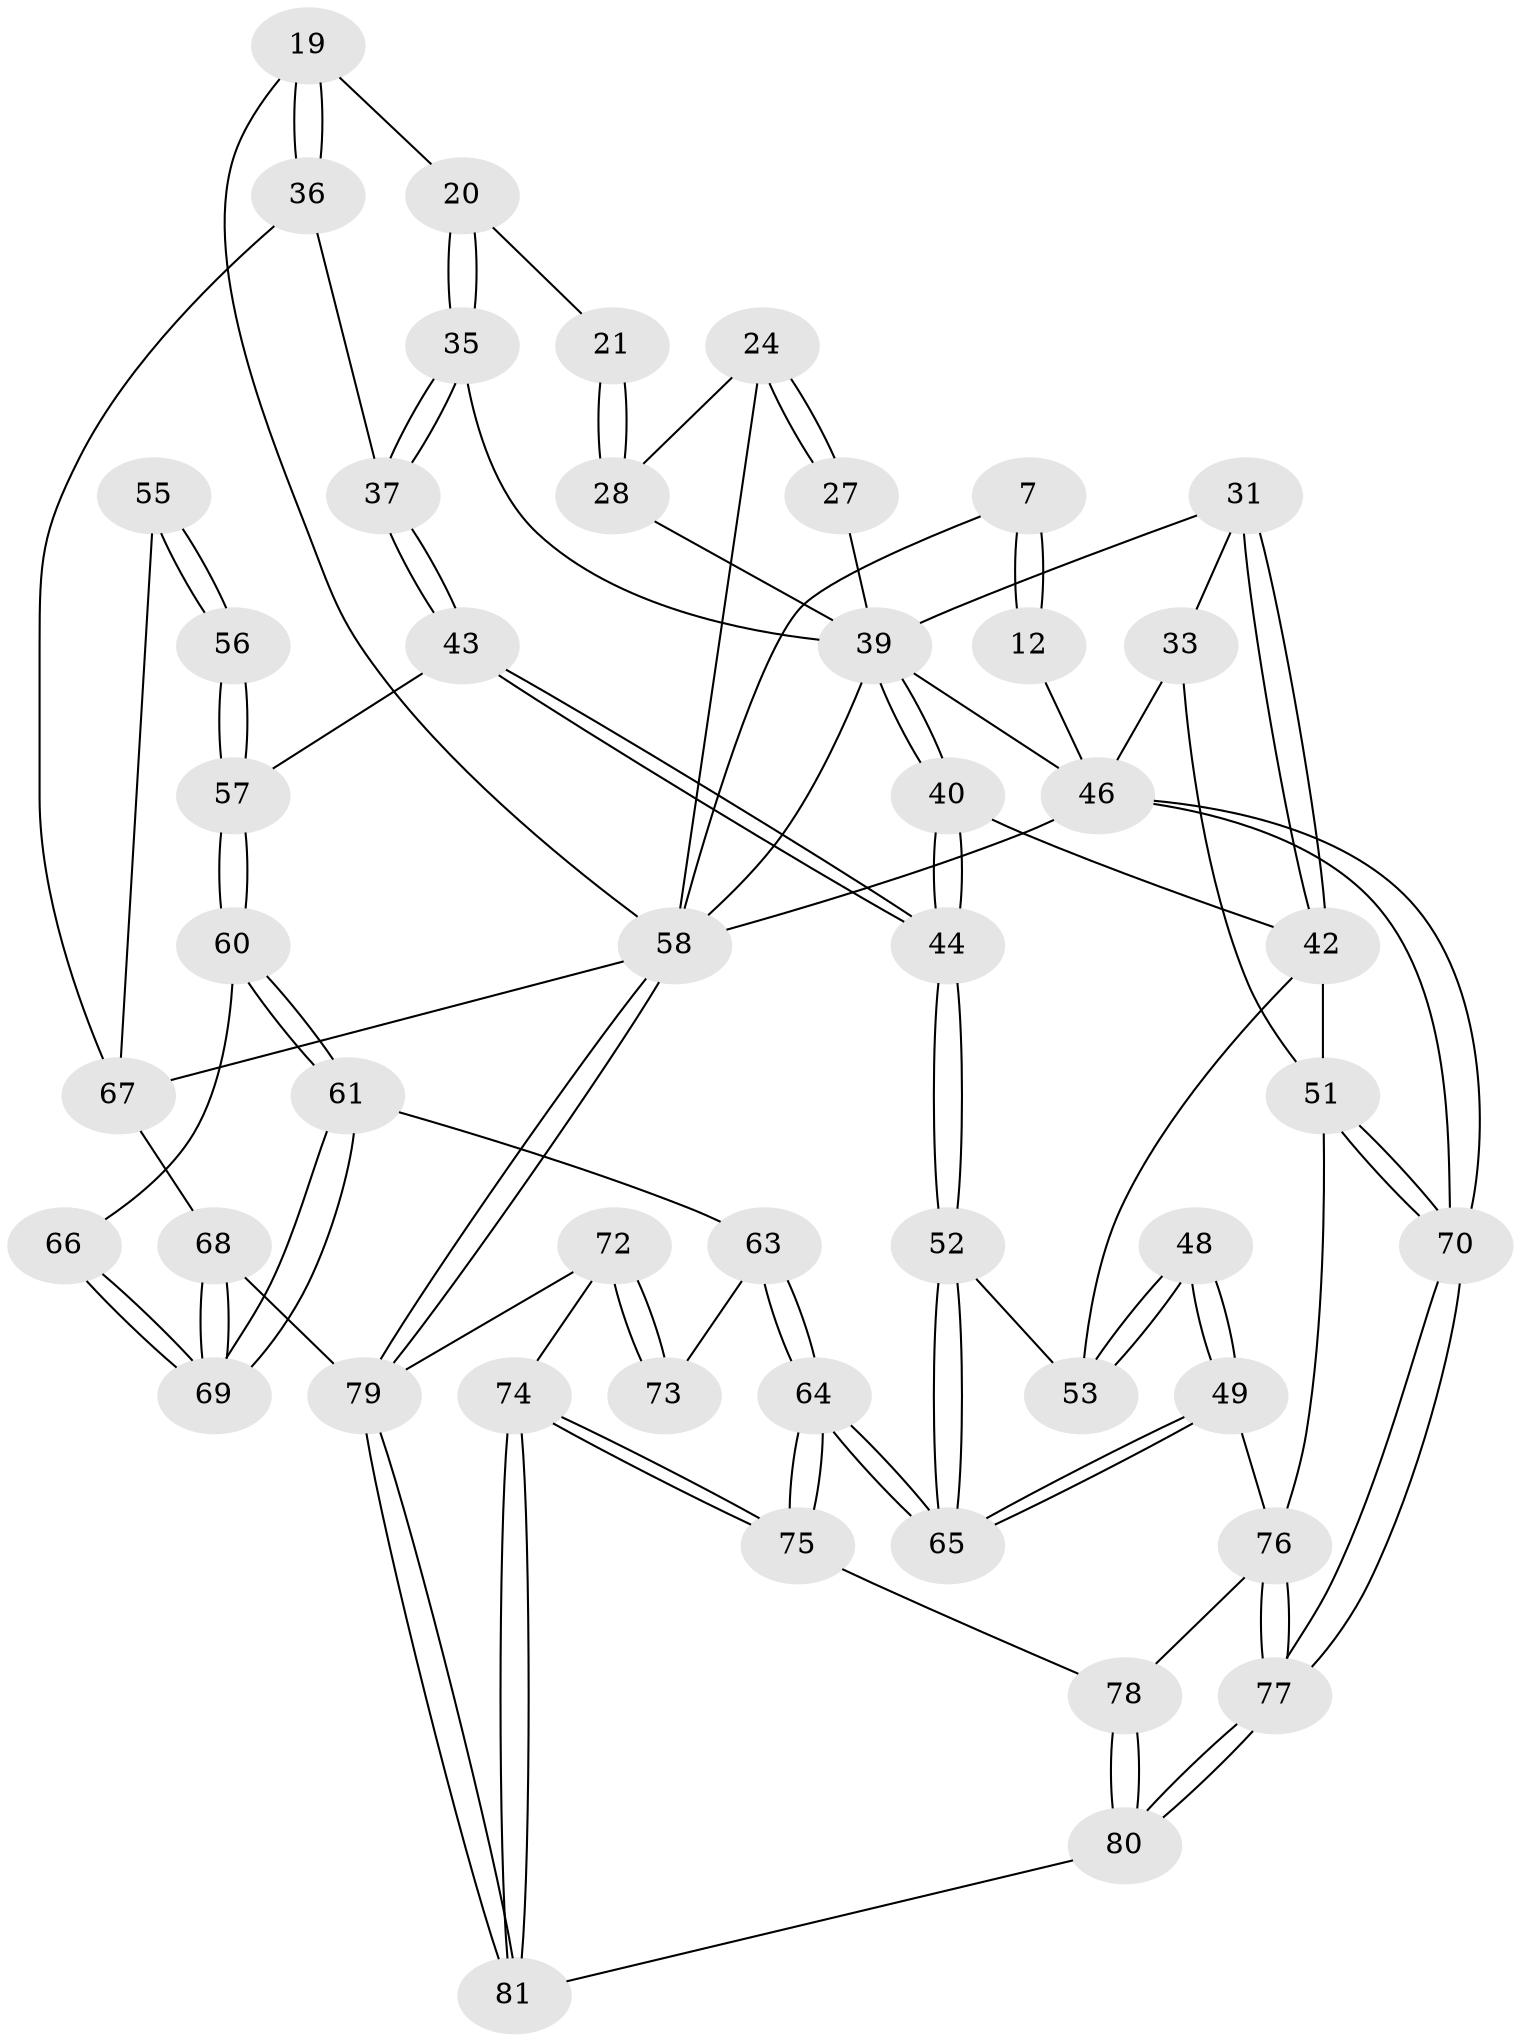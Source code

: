 // original degree distribution, {3: 0.06172839506172839, 5: 0.48148148148148145, 6: 0.24691358024691357, 4: 0.20987654320987653}
// Generated by graph-tools (version 1.1) at 2025/05/03/04/25 22:05:02]
// undirected, 48 vertices, 112 edges
graph export_dot {
graph [start="1"]
  node [color=gray90,style=filled];
  7 [pos="+0.09309368615144074+0.11718520231579209",super="+4"];
  12 [pos="+0+0.18247643567896024"];
  19 [pos="+0.8630155237372483+0.268963187370928"];
  20 [pos="+0.8314580217932641+0.27889529317086953"];
  21 [pos="+0.8290753963150449+0.2786746194984314"];
  24 [pos="+0.6283883639185031+0.1937881299723098",super="+18+10"];
  27 [pos="+0.5902827438098316+0.35539538801358866"];
  28 [pos="+0.7192591977104746+0.33761964398208805",super="+23+22"];
  31 [pos="+0.2882732345936652+0.34990210407306677"];
  33 [pos="+0.049827880005450874+0.6120338956530765",super="+32"];
  35 [pos="+0.7775961725126952+0.4221277748771078"];
  36 [pos="+1+0.4237804144404133"];
  37 [pos="+0.856693092771205+0.5063200536051574"];
  39 [pos="+0.5726021801655586+0.4350802730992064",super="+26+30+25+29"];
  40 [pos="+0.5660949699542782+0.44959290324234535"];
  42 [pos="+0.28596878509821183+0.45769100416850234",super="+41"];
  43 [pos="+0.746460942138904+0.6426657999532795"];
  44 [pos="+0.686900875737445+0.6444088896395486"];
  46 [pos="+0+1",super="+34+15+13"];
  48 [pos="+0.324849822952178+0.7798234134657263"];
  49 [pos="+0.3230407528069193+0.7824429765494834"];
  51 [pos="+0.16511259320441227+0.7489899676798434",super="+45"];
  52 [pos="+0.6020892307586277+0.724710643244111"];
  53 [pos="+0.4959300100622635+0.6670199852914168",super="+47"];
  55 [pos="+0.9702013421339359+0.7524695896679611"];
  56 [pos="+0.962674630245422+0.7518785696372282"];
  57 [pos="+0.749887204161592+0.6463949290334058"];
  58 [pos="+1+1",super="+3+17+2+5+6+11"];
  60 [pos="+0.7890179122992007+0.8166998952622276"];
  61 [pos="+0.7864311985841294+0.8410956380246062"];
  63 [pos="+0.6368655998780006+0.8515487233420451",super="+62"];
  64 [pos="+0.5699140582047506+0.8397959206583249"];
  65 [pos="+0.5687692343049675+0.8349508355887243"];
  66 [pos="+0.9106940260320484+0.7912235452693345"];
  67 [pos="+0.9129501928303307+0.917542340132921",super="+59+54+38"];
  68 [pos="+0.8418681224925034+0.9107291938151856"];
  69 [pos="+0.8366320430774198+0.8955626920709077"];
  70 [pos="+0+1"];
  72 [pos="+0.7441739662053226+0.9427352702660984"];
  73 [pos="+0.7383611689049341+0.9210723086315965"];
  74 [pos="+0.5842848899913062+0.9446320042624303"];
  75 [pos="+0.5663363267627022+0.868983148042234"];
  76 [pos="+0.2700701895778997+0.8221005935519845",super="+50"];
  77 [pos="+0.20015858707556602+1"];
  78 [pos="+0.40229098550026665+0.9497509657908828"];
  79 [pos="+0.7862002719860741+1",super="+71"];
  80 [pos="+0.37529655988466365+1"];
  81 [pos="+0.5974191545921195+1"];
  7 -- 12 [weight=2];
  7 -- 12;
  7 -- 58 [weight=2];
  12 -- 46 [weight=2];
  19 -- 20;
  19 -- 36;
  19 -- 36;
  19 -- 58;
  20 -- 21;
  20 -- 35;
  20 -- 35;
  21 -- 28 [weight=2];
  21 -- 28;
  24 -- 27 [weight=2];
  24 -- 27;
  24 -- 28 [weight=2];
  24 -- 58 [weight=2];
  27 -- 39;
  28 -- 39;
  31 -- 42;
  31 -- 42;
  31 -- 33;
  31 -- 39;
  33 -- 46 [weight=2];
  33 -- 51;
  35 -- 37;
  35 -- 37;
  35 -- 39;
  36 -- 37;
  36 -- 67;
  37 -- 43;
  37 -- 43;
  39 -- 40;
  39 -- 40;
  39 -- 58;
  39 -- 46;
  40 -- 44;
  40 -- 44;
  40 -- 42;
  42 -- 51;
  42 -- 53;
  43 -- 44;
  43 -- 44;
  43 -- 57;
  44 -- 52;
  44 -- 52;
  46 -- 70;
  46 -- 70;
  46 -- 58 [weight=2];
  48 -- 49;
  48 -- 49;
  48 -- 53 [weight=2];
  48 -- 53;
  49 -- 65;
  49 -- 65;
  49 -- 76;
  51 -- 70;
  51 -- 70;
  51 -- 76;
  52 -- 53;
  52 -- 65;
  52 -- 65;
  55 -- 56;
  55 -- 56;
  55 -- 67 [weight=2];
  56 -- 57;
  56 -- 57;
  57 -- 60;
  57 -- 60;
  58 -- 79;
  58 -- 79;
  58 -- 67 [weight=2];
  60 -- 61;
  60 -- 61;
  60 -- 66;
  61 -- 69;
  61 -- 69;
  61 -- 63;
  63 -- 64;
  63 -- 64;
  63 -- 73 [weight=2];
  64 -- 65;
  64 -- 65;
  64 -- 75;
  64 -- 75;
  66 -- 69;
  66 -- 69;
  67 -- 68;
  68 -- 69;
  68 -- 69;
  68 -- 79;
  70 -- 77;
  70 -- 77;
  72 -- 73;
  72 -- 73;
  72 -- 74;
  72 -- 79;
  74 -- 75;
  74 -- 75;
  74 -- 81;
  74 -- 81;
  75 -- 78;
  76 -- 77;
  76 -- 77;
  76 -- 78;
  77 -- 80;
  77 -- 80;
  78 -- 80;
  78 -- 80;
  79 -- 81;
  79 -- 81;
  80 -- 81;
}

